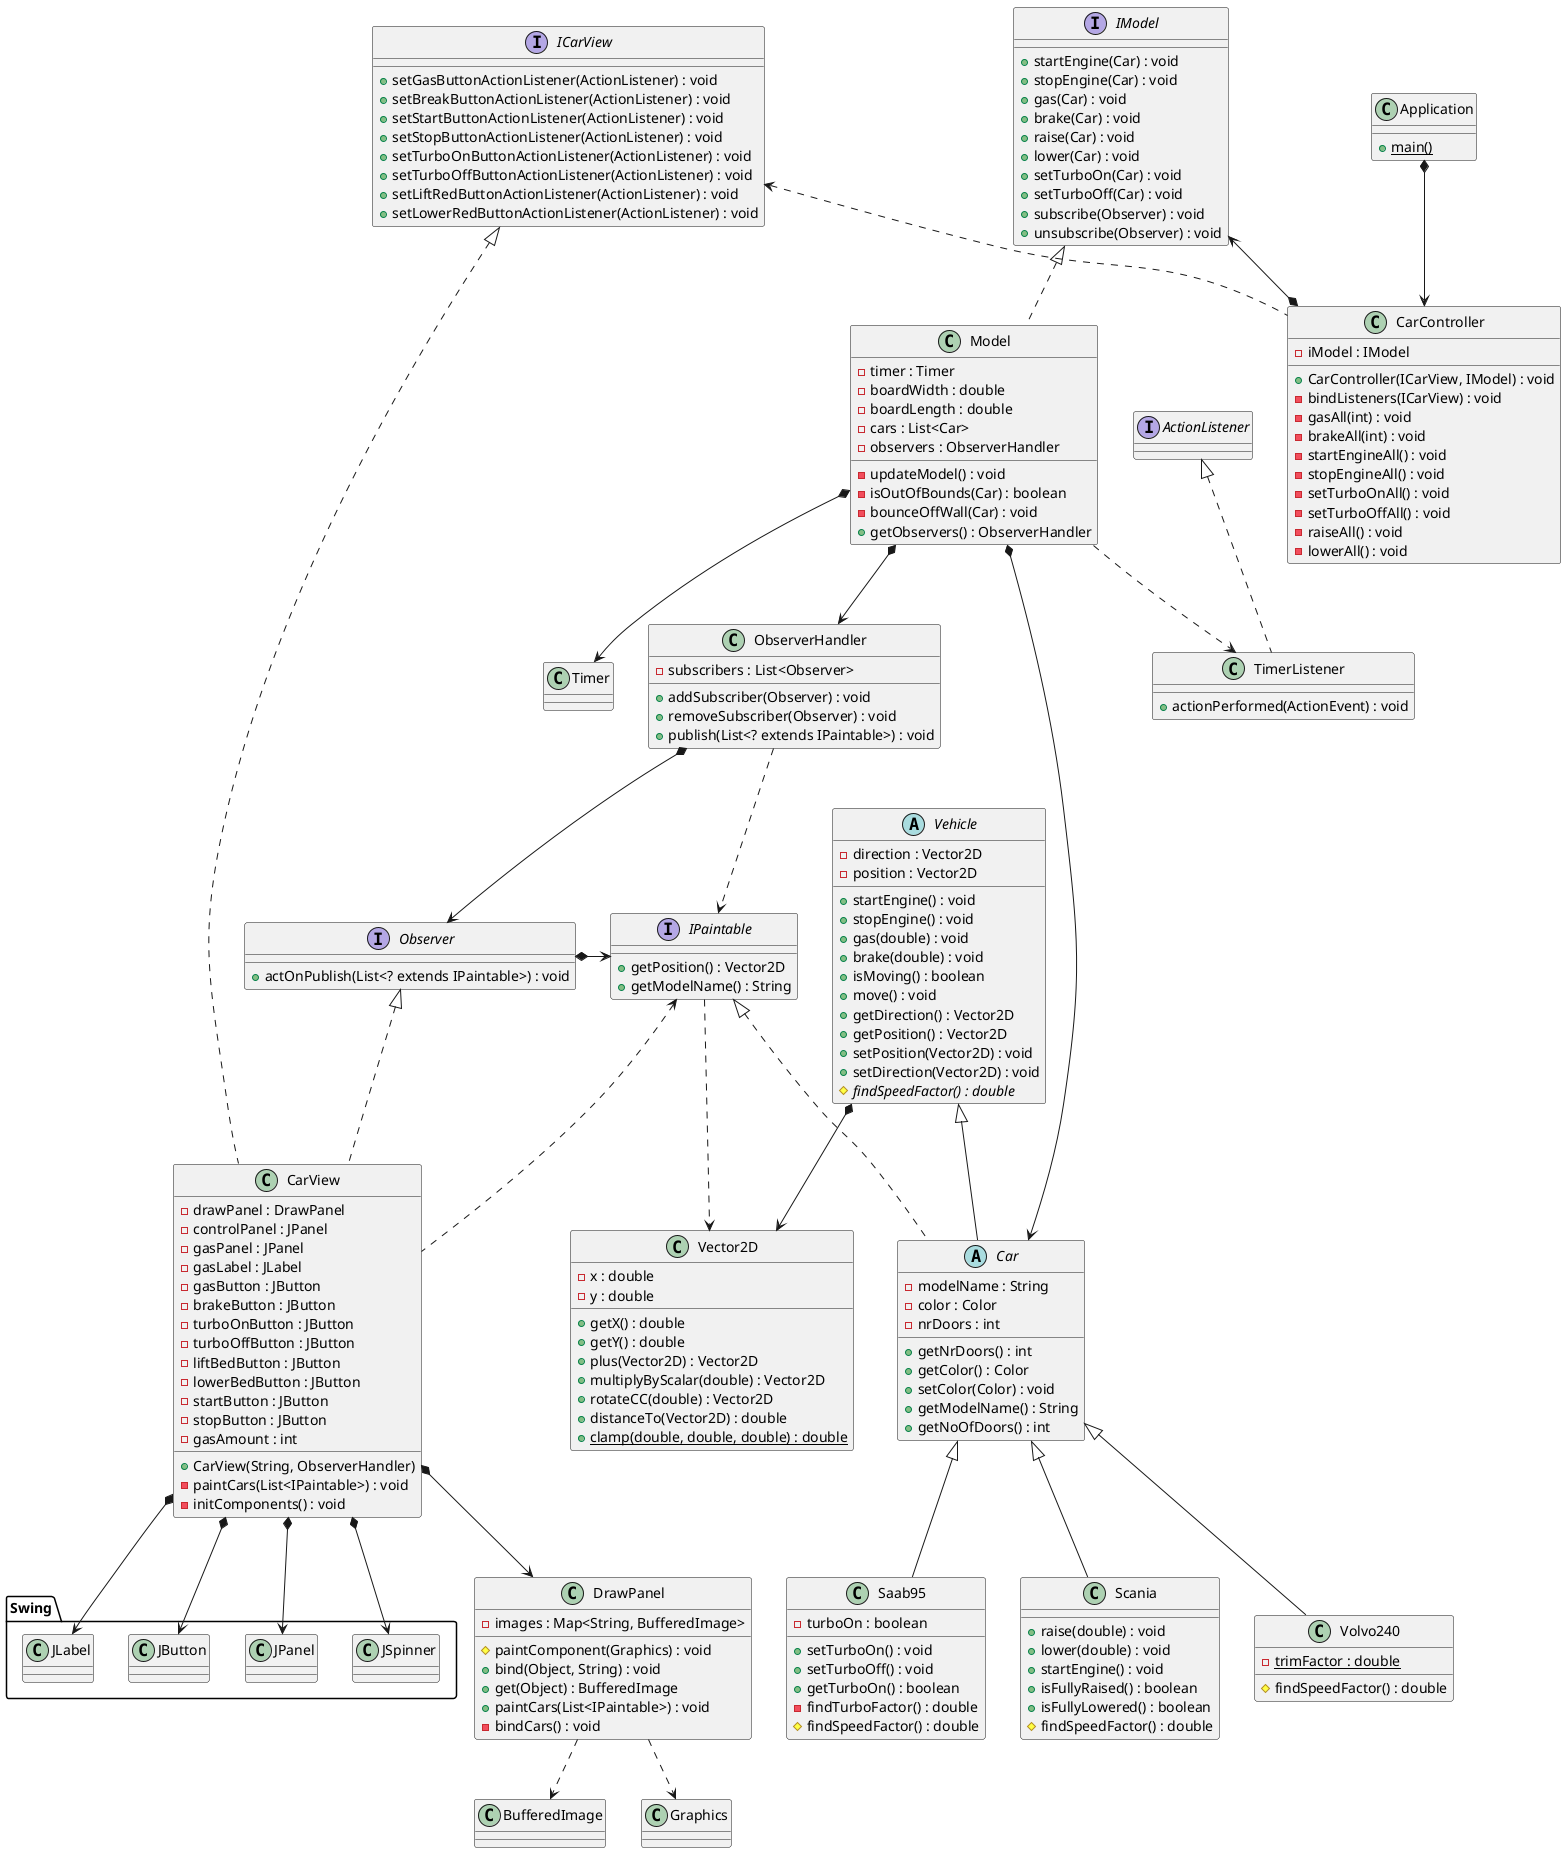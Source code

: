@startuml


class Application{
{static}+main()
}

Application *--> CarController

interface ICarView{
+setGasButtonActionListener(ActionListener) : void
+setBreakButtonActionListener(ActionListener) : void
+setStartButtonActionListener(ActionListener) : void
+setStopButtonActionListener(ActionListener) : void
+setTurboOnButtonActionListener(ActionListener) : void
+setTurboOffButtonActionListener(ActionListener) : void
+setLiftRedButtonActionListener(ActionListener) : void
+setLowerRedButtonActionListener(ActionListener) : void
}

ICarView <|.. CarView
ICarView <.. CarController


class Model{
-timer : Timer
-boardWidth : double
-boardLength : double
-cars : List<Car>
-observers : ObserverHandler
-updateModel() : void
-isOutOfBounds(Car) : boolean
-bounceOffWall(Car) : void
+getObservers() : ObserverHandler
}

Model *--> Car


interface IModel{
+startEngine(Car) : void
+stopEngine(Car) : void
+gas(Car) : void
+brake(Car) : void
+raise(Car) : void
+lower(Car) : void
+setTurboOn(Car) : void
+setTurboOff(Car) : void
+subscribe(Observer) : void
+unsubscribe(Observer) : void
}

IModel  <|.. Model
IModel <--* CarController



class CarController {
-iModel : IModel
+CarController(ICarView, IModel) : void
-bindListeners(ICarView) : void
-gasAll(int) : void
-brakeAll(int) : void
-startEngineAll() : void
-stopEngineAll() : void
-setTurboOnAll() : void
-setTurboOffAll() : void
-raiseAll() : void
-lowerAll() : void
}

class TimerListener {
+actionPerformed(ActionEvent) : void
}

class CarView {
- drawPanel : DrawPanel
- controlPanel : JPanel
- gasPanel : JPanel
- gasLabel : JLabel
- gasButton : JButton
- brakeButton : JButton
- turboOnButton : JButton
- turboOffButton : JButton
- liftBedButton : JButton
- lowerBedButton : JButton
- startButton : JButton
- stopButton : JButton
- gasAmount : int
+ CarView(String, ObserverHandler)
- paintCars(List<IPaintable>) : void
- initComponents() : void
}

class DrawPanel{
- images : Map<String, BufferedImage>
#paintComponent(Graphics) : void
+ bind(Object, String) : void
+ get(Object) : BufferedImage
+ paintCars(List<IPaintable>) : void
- bindCars() : void
}

package Swing {
class JSpinner{}
class JPanel{}
class JButton {}
class JLabel {}
}

class Timer {}
class BufferedImage{}
class Graphics{}
interface ActionListener




class Volvo240 {
-{static} trimFactor : double
#findSpeedFactor() : double
}

class Saab95 {
-turboOn : boolean
+setTurboOn() : void
+setTurboOff() : void
+getTurboOn() : boolean
-findTurboFactor() : double
#findSpeedFactor() : double
}

class Scania {
+raise(double) : void
+lower(double) : void
+startEngine() : void
+isFullyRaised() : boolean
+isFullyLowered() : boolean
#findSpeedFactor() : double
}



interface IPaintable {
+getPosition() : Vector2D
+getModelName() : String
}

abstract class Car {
-modelName : String
-color : Color
-nrDoors : int
+getNrDoors() : int
+getColor() : Color
+setColor(Color) : void
+getModelName() : String
+getNoOfDoors() : int
}

abstract class Vehicle {
-direction : Vector2D
-position : Vector2D
+startEngine() : void
+stopEngine() : void
+gas(double) : void
+brake(double) : void
+isMoving() : boolean
+move() : void
+getDirection() : Vector2D
+getPosition() : Vector2D
+setPosition(Vector2D) : void
+setDirection(Vector2D) : void
#{abstract} findSpeedFactor() : double

}



class Vector2D {
-x : double
-y : double
+getX() : double
+getY() : double
+plus(Vector2D) : Vector2D
+multiplyByScalar(double) : Vector2D
+rotateCC(double) : Vector2D
+distanceTo(Vector2D) : double
+{static}clamp(double, double, double) : double
}



CarView *--> DrawPanel
CarView *--> JPanel
CarView *--> JLabel
CarView *--> JButton
CarView *--> JSpinner



Model *--> Timer
Model ..> TimerListener

ActionListener <|.. TimerListener


Car <|-- Volvo240
Car <|-- Saab95
Car <|-- Scania

IPaintable <|.. Car
IPaintable <.. CarView

DrawPanel ..> BufferedImage

IPaintable ..> Vector2D

DrawPanel ..> Graphics

Vehicle *--> Vector2D

Vehicle <|-- Car

interface Observer{
+ actOnPublish(List<? extends IPaintable>) : void
}

Observer *-> IPaintable

class ObserverHandler{
- subscribers : List<Observer>
+ addSubscriber(Observer) : void
+ removeSubscriber(Observer) : void
+ publish(List<? extends IPaintable>) : void
}

Observer <|.. CarView
Model *--> ObserverHandler


ObserverHandler *--> Observer
ObserverHandler ..> IPaintable





@enduml
Application *--> ICarView
Application *--> IModel

Model ..> ViewModel
class ViewModel {
-carRepresentations : List<CarRepresentation>

}

class CarRepresentation {
-position : Vector2D
-class : Class
}

CarRepresentation <--* ViewModel
Vector2D <--* CarRepresentation

CarController ..> ViewModel

ActionListener <.. CarView

-{static} X : int
-{static} Y : int

class Point{
}


CarView o--> CarController
CarController o-> CarView
class DrawedCar {
+ carRef : Car
+ image : BufferedImage
+ point : Point
+ DrawedCar()
}


DrawPanel +--> DrawedCar

DrawedCar *--> Point
DrawedCar o--> Car

CarController *--> Car


-iCarView : ICarView
